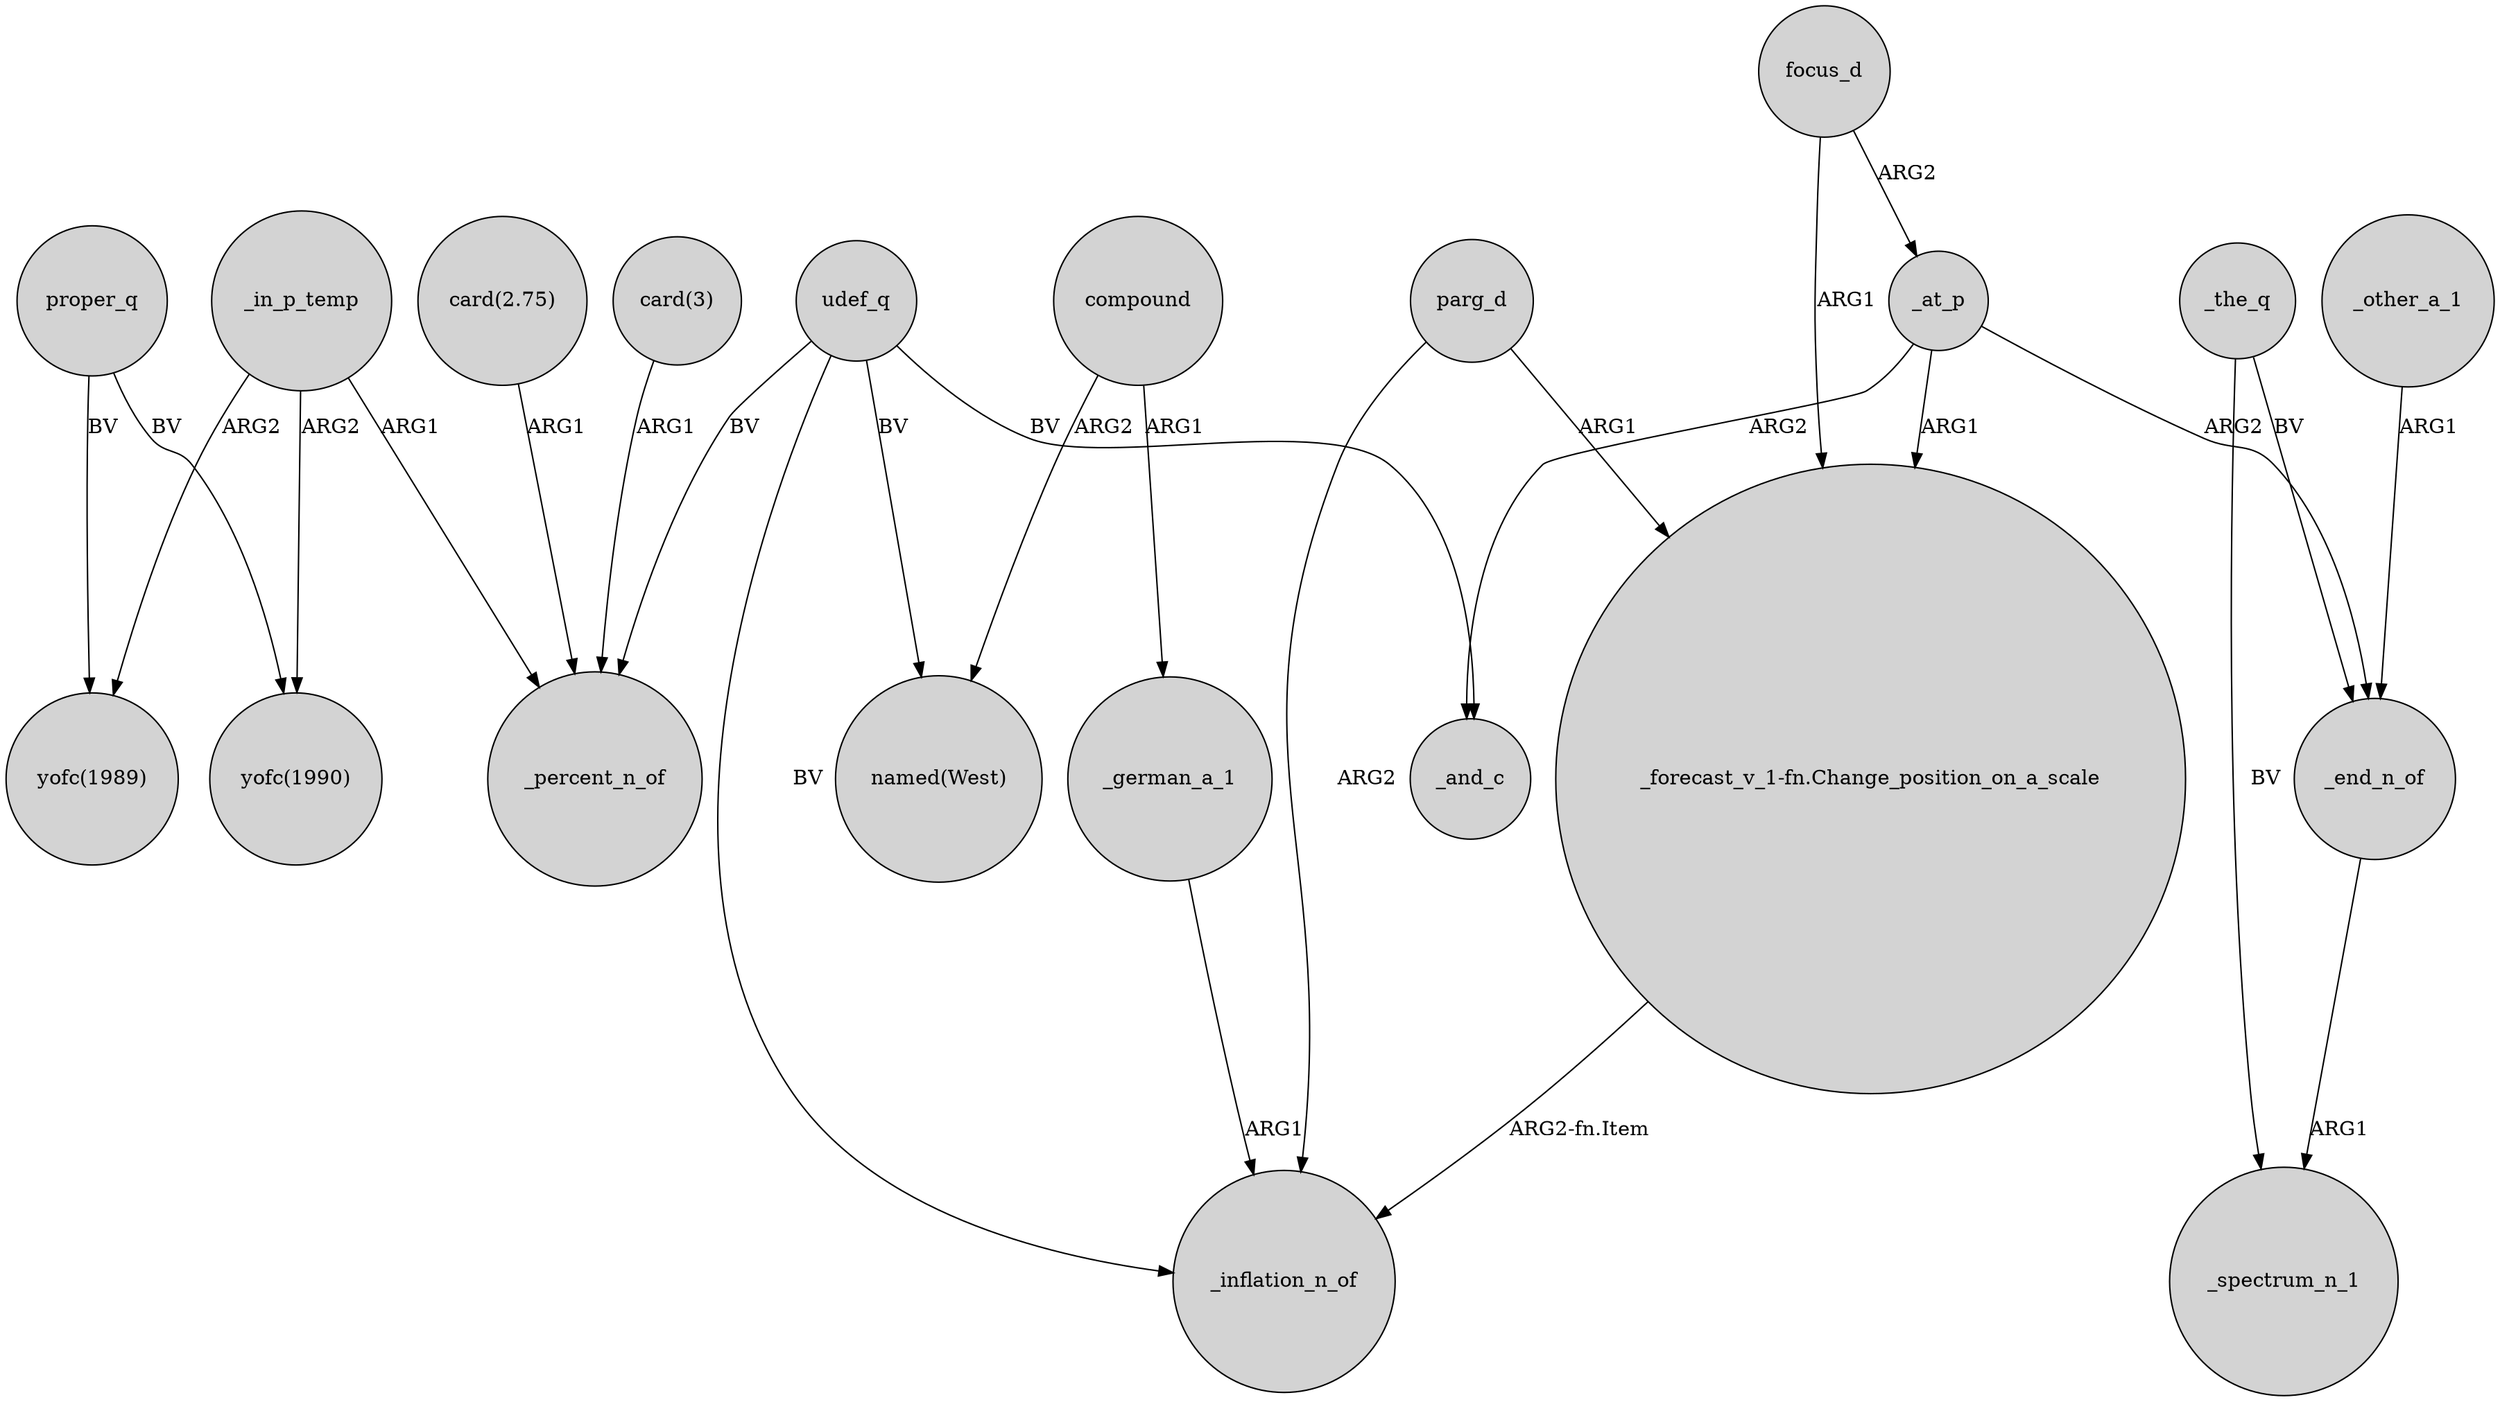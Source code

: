 digraph {
	node [shape=circle style=filled]
	_in_p_temp -> "yofc(1989)" [label=ARG2]
	_at_p -> "_forecast_v_1-fn.Change_position_on_a_scale" [label=ARG1]
	_at_p -> _end_n_of [label=ARG2]
	parg_d -> "_forecast_v_1-fn.Change_position_on_a_scale" [label=ARG1]
	"_forecast_v_1-fn.Change_position_on_a_scale" -> _inflation_n_of [label="ARG2-fn.Item"]
	focus_d -> "_forecast_v_1-fn.Change_position_on_a_scale" [label=ARG1]
	"card(3)" -> _percent_n_of [label=ARG1]
	udef_q -> _inflation_n_of [label=BV]
	udef_q -> _and_c [label=BV]
	focus_d -> _at_p [label=ARG2]
	_at_p -> _and_c [label=ARG2]
	compound -> "named(West)" [label=ARG2]
	udef_q -> _percent_n_of [label=BV]
	proper_q -> "yofc(1989)" [label=BV]
	_end_n_of -> _spectrum_n_1 [label=ARG1]
	parg_d -> _inflation_n_of [label=ARG2]
	proper_q -> "yofc(1990)" [label=BV]
	_the_q -> _spectrum_n_1 [label=BV]
	udef_q -> "named(West)" [label=BV]
	_in_p_temp -> "yofc(1990)" [label=ARG2]
	"card(2.75)" -> _percent_n_of [label=ARG1]
	compound -> _german_a_1 [label=ARG1]
	_in_p_temp -> _percent_n_of [label=ARG1]
	_other_a_1 -> _end_n_of [label=ARG1]
	_the_q -> _end_n_of [label=BV]
	_german_a_1 -> _inflation_n_of [label=ARG1]
}
